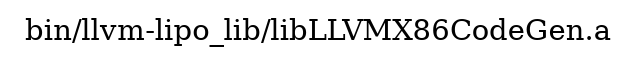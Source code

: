 digraph "bin/llvm-lipo_lib/libLLVMX86CodeGen.a" {
	label="bin/llvm-lipo_lib/libLLVMX86CodeGen.a";
	rankdir=LR;

}
